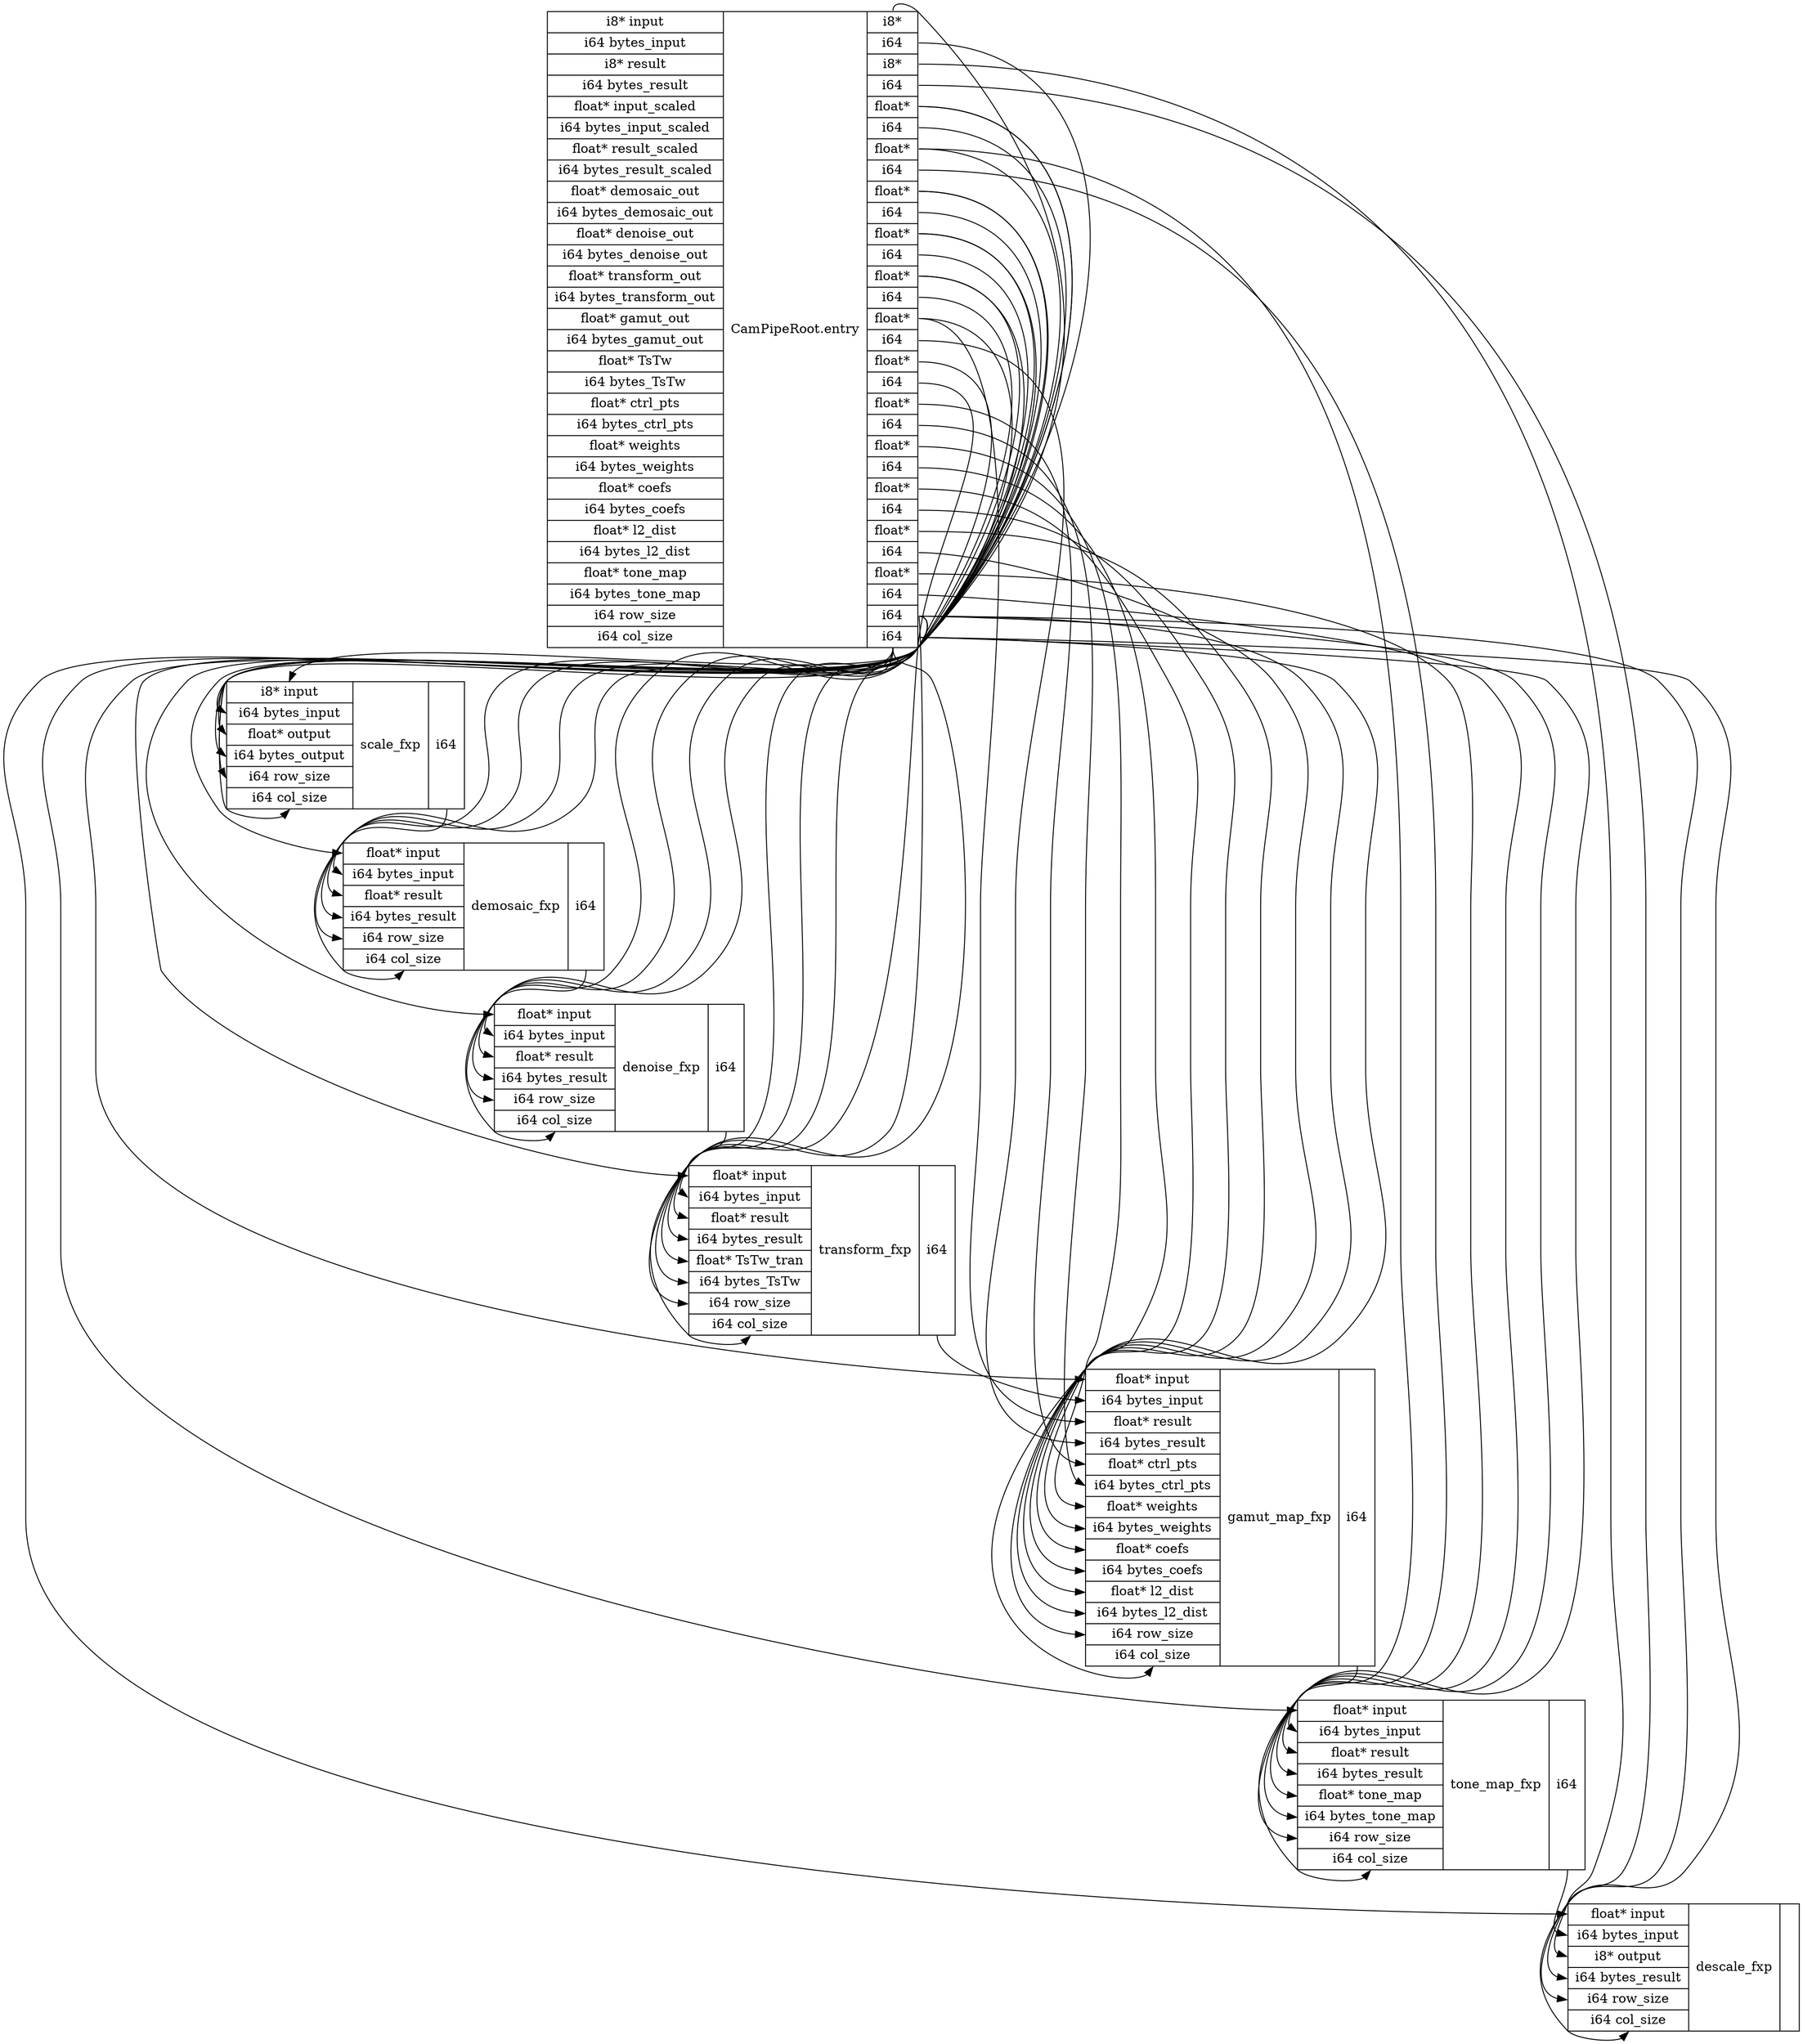 digraph structs {
	node [shape=record];
	"transform_fxp" [label="{<i0>float* input|<i1>i64 bytes_input|<i2>float* result|<i3>i64 bytes_result|<i4>float* TsTw_tran|<i5>i64 bytes_TsTw|<i6>i64 row_size|<i7>i64 col_size}|transform_fxp|{<o0>i64}"];
	"denoise_fxp" [label="{<i0>float* input|<i1>i64 bytes_input|<i2>float* result|<i3>i64 bytes_result|<i4>i64 row_size|<i5>i64 col_size}|denoise_fxp|{<o0>i64}"];
	"descale_fxp" [label="{<i0>float* input|<i1>i64 bytes_input|<i2>i8* output|<i3>i64 bytes_result|<i4>i64 row_size|<i5>i64 col_size}|descale_fxp|{}"];
	"gamut_map_fxp" [label="{<i0>float* input|<i1>i64 bytes_input|<i2>float* result|<i3>i64 bytes_result|<i4>float* ctrl_pts|<i5>i64 bytes_ctrl_pts|<i6>float* weights|<i7>i64 bytes_weights|<i8>float* coefs|<i9>i64 bytes_coefs|<i10>float* l2_dist|<i11>i64 bytes_l2_dist|<i12>i64 row_size|<i13>i64 col_size}|gamut_map_fxp|{<o0>i64}"];
	"demosaic_fxp" [label="{<i0>float* input|<i1>i64 bytes_input|<i2>float* result|<i3>i64 bytes_result|<i4>i64 row_size|<i5>i64 col_size}|demosaic_fxp|{<o0>i64}"];
	"tone_map_fxp" [label="{<i0>float* input|<i1>i64 bytes_input|<i2>float* result|<i3>i64 bytes_result|<i4>float* tone_map|<i5>i64 bytes_tone_map|<i6>i64 row_size|<i7>i64 col_size}|tone_map_fxp|{<o0>i64}"];
	"CamPipeRoot.entry" [label="{<i0>i8* input|<i1>i64 bytes_input|<i2>i8* result|<i3>i64 bytes_result|<i4>float* input_scaled|<i5>i64 bytes_input_scaled|<i6>float* result_scaled|<i7>i64 bytes_result_scaled|<i8>float* demosaic_out|<i9>i64 bytes_demosaic_out|<i10>float* denoise_out|<i11>i64 bytes_denoise_out|<i12>float* transform_out|<i13>i64 bytes_transform_out|<i14>float* gamut_out|<i15>i64 bytes_gamut_out|<i16>float* TsTw|<i17>i64 bytes_TsTw|<i18>float* ctrl_pts|<i19>i64 bytes_ctrl_pts|<i20>float* weights|<i21>i64 bytes_weights|<i22>float* coefs|<i23>i64 bytes_coefs|<i24>float* l2_dist|<i25>i64 bytes_l2_dist|<i26>float* tone_map|<i27>i64 bytes_tone_map|<i28>i64 row_size|<i29>i64 col_size}|CamPipeRoot.entry|{<o0>i8*|<o1>i64|<o2>i8*|<o3>i64|<o4>float*|<o5>i64|<o6>float*|<o7>i64|<o8>float*|<o9>i64|<o10>float*|<o11>i64|<o12>float*|<o13>i64|<o14>float*|<o15>i64|<o16>float*|<o17>i64|<o18>float*|<o19>i64|<o20>float*|<o21>i64|<o22>float*|<o23>i64|<o24>float*|<o25>i64|<o26>float*|<o27>i64|<o28>i64|<o29>i64}"];
	"scale_fxp" [label="{<i0>i8* input|<i1>i64 bytes_input|<i2>float* output|<i3>i64 bytes_output|<i4>i64 row_size|<i5>i64 col_size}|scale_fxp|{<o0>i64}"];

	"tone_map_fxp" -> "descale_fxp" [tailport=o0, headport=i1, ];
	"gamut_map_fxp" -> "tone_map_fxp" [tailport=o0, headport=i1, ];
	"CamPipeRoot.entry" -> "tone_map_fxp" [tailport=o27, headport=i5, ];
	"CamPipeRoot.entry" -> "tone_map_fxp" [tailport=o26, headport=i4, ];
	"CamPipeRoot.entry" -> "tone_map_fxp" [tailport=o7, headport=i3, ];
	"CamPipeRoot.entry" -> "descale_fxp" [tailport=o6, headport=i0, ];
	"CamPipeRoot.entry" -> "tone_map_fxp" [tailport=o6, headport=i2, ];
	"CamPipeRoot.entry" -> "gamut_map_fxp" [tailport=o25, headport=i11, ];
	"CamPipeRoot.entry" -> "gamut_map_fxp" [tailport=o24, headport=i10, ];
	"CamPipeRoot.entry" -> "gamut_map_fxp" [tailport=o23, headport=i9, ];
	"CamPipeRoot.entry" -> "gamut_map_fxp" [tailport=o22, headport=i8, ];
	"CamPipeRoot.entry" -> "gamut_map_fxp" [tailport=o21, headport=i7, ];
	"CamPipeRoot.entry" -> "gamut_map_fxp" [tailport=o20, headport=i6, ];
	"CamPipeRoot.entry" -> "gamut_map_fxp" [tailport=o19, headport=i5, ];
	"CamPipeRoot.entry" -> "scale_fxp" [tailport=o5, headport=i3, ];
	"CamPipeRoot.entry" -> "demosaic_fxp" [tailport=o4, headport=i0, ];
	"CamPipeRoot.entry" -> "scale_fxp" [tailport=o4, headport=i2, ];
	"CamPipeRoot.entry" -> "gamut_map_fxp" [tailport=o28, headport=i12, ];
	"CamPipeRoot.entry" -> "denoise_fxp" [tailport=o28, headport=i4, ];
	"CamPipeRoot.entry" -> "descale_fxp" [tailport=o28, headport=i4, ];
	"CamPipeRoot.entry" -> "scale_fxp" [tailport=o28, headport=i4, ];
	"CamPipeRoot.entry" -> "transform_fxp" [tailport=o28, headport=i6, ];
	"CamPipeRoot.entry" -> "demosaic_fxp" [tailport=o28, headport=i4, ];
	"CamPipeRoot.entry" -> "tone_map_fxp" [tailport=o28, headport=i6, ];
	"CamPipeRoot.entry" -> "denoise_fxp" [tailport=o11, headport=i3, ];
	"CamPipeRoot.entry" -> "gamut_map_fxp" [tailport=o18, headport=i4, ];
	"CamPipeRoot.entry" -> "descale_fxp" [tailport=o3, headport=i3, ];
	"CamPipeRoot.entry" -> "scale_fxp" [tailport=o29, headport=i5, ];
	"CamPipeRoot.entry" -> "descale_fxp" [tailport=o29, headport=i5, ];
	"CamPipeRoot.entry" -> "denoise_fxp" [tailport=o29, headport=i5, ];
	"CamPipeRoot.entry" -> "tone_map_fxp" [tailport=o29, headport=i7, ];
	"CamPipeRoot.entry" -> "demosaic_fxp" [tailport=o29, headport=i5, ];
	"CamPipeRoot.entry" -> "transform_fxp" [tailport=o29, headport=i7, ];
	"CamPipeRoot.entry" -> "gamut_map_fxp" [tailport=o29, headport=i13, ];
	"CamPipeRoot.entry" -> "transform_fxp" [tailport=o12, headport=i2, ];
	"CamPipeRoot.entry" -> "gamut_map_fxp" [tailport=o12, headport=i0, ];
	"CamPipeRoot.entry" -> "demosaic_fxp" [tailport=o9, headport=i3, ];
	"CamPipeRoot.entry" -> "transform_fxp" [tailport=o10, headport=i0, ];
	"CamPipeRoot.entry" -> "denoise_fxp" [tailport=o10, headport=i2, ];
	"CamPipeRoot.entry" -> "denoise_fxp" [tailport=o8, headport=i0, ];
	"CamPipeRoot.entry" -> "demosaic_fxp" [tailport=o8, headport=i2, ];
	"scale_fxp" -> "demosaic_fxp" [tailport=o0, headport=i1, ];
	"CamPipeRoot.entry" -> "tone_map_fxp" [tailport=o14, headport=i0, ];
	"CamPipeRoot.entry" -> "gamut_map_fxp" [tailport=o14, headport=i2, ];
	"CamPipeRoot.entry" -> "transform_fxp" [tailport=o13, headport=i3, ];
	"CamPipeRoot.entry" -> "gamut_map_fxp" [tailport=o15, headport=i3, ];
	"CamPipeRoot.entry" -> "transform_fxp" [tailport=o16, headport=i4, ];
	"demosaic_fxp" -> "denoise_fxp" [tailport=o0, headport=i1, ];
	"CamPipeRoot.entry" -> "transform_fxp" [tailport=o17, headport=i5, ];
	"denoise_fxp" -> "transform_fxp" [tailport=o0, headport=i1, ];
	"transform_fxp" -> "gamut_map_fxp" [tailport=o0, headport=i1, ];
	"CamPipeRoot.entry" -> "scale_fxp" [tailport=o0, headport=i0, ];
	"CamPipeRoot.entry" -> "scale_fxp" [tailport=o1, headport=i1, ];
	"CamPipeRoot.entry" -> "descale_fxp" [tailport=o2, headport=i2, ];
}

